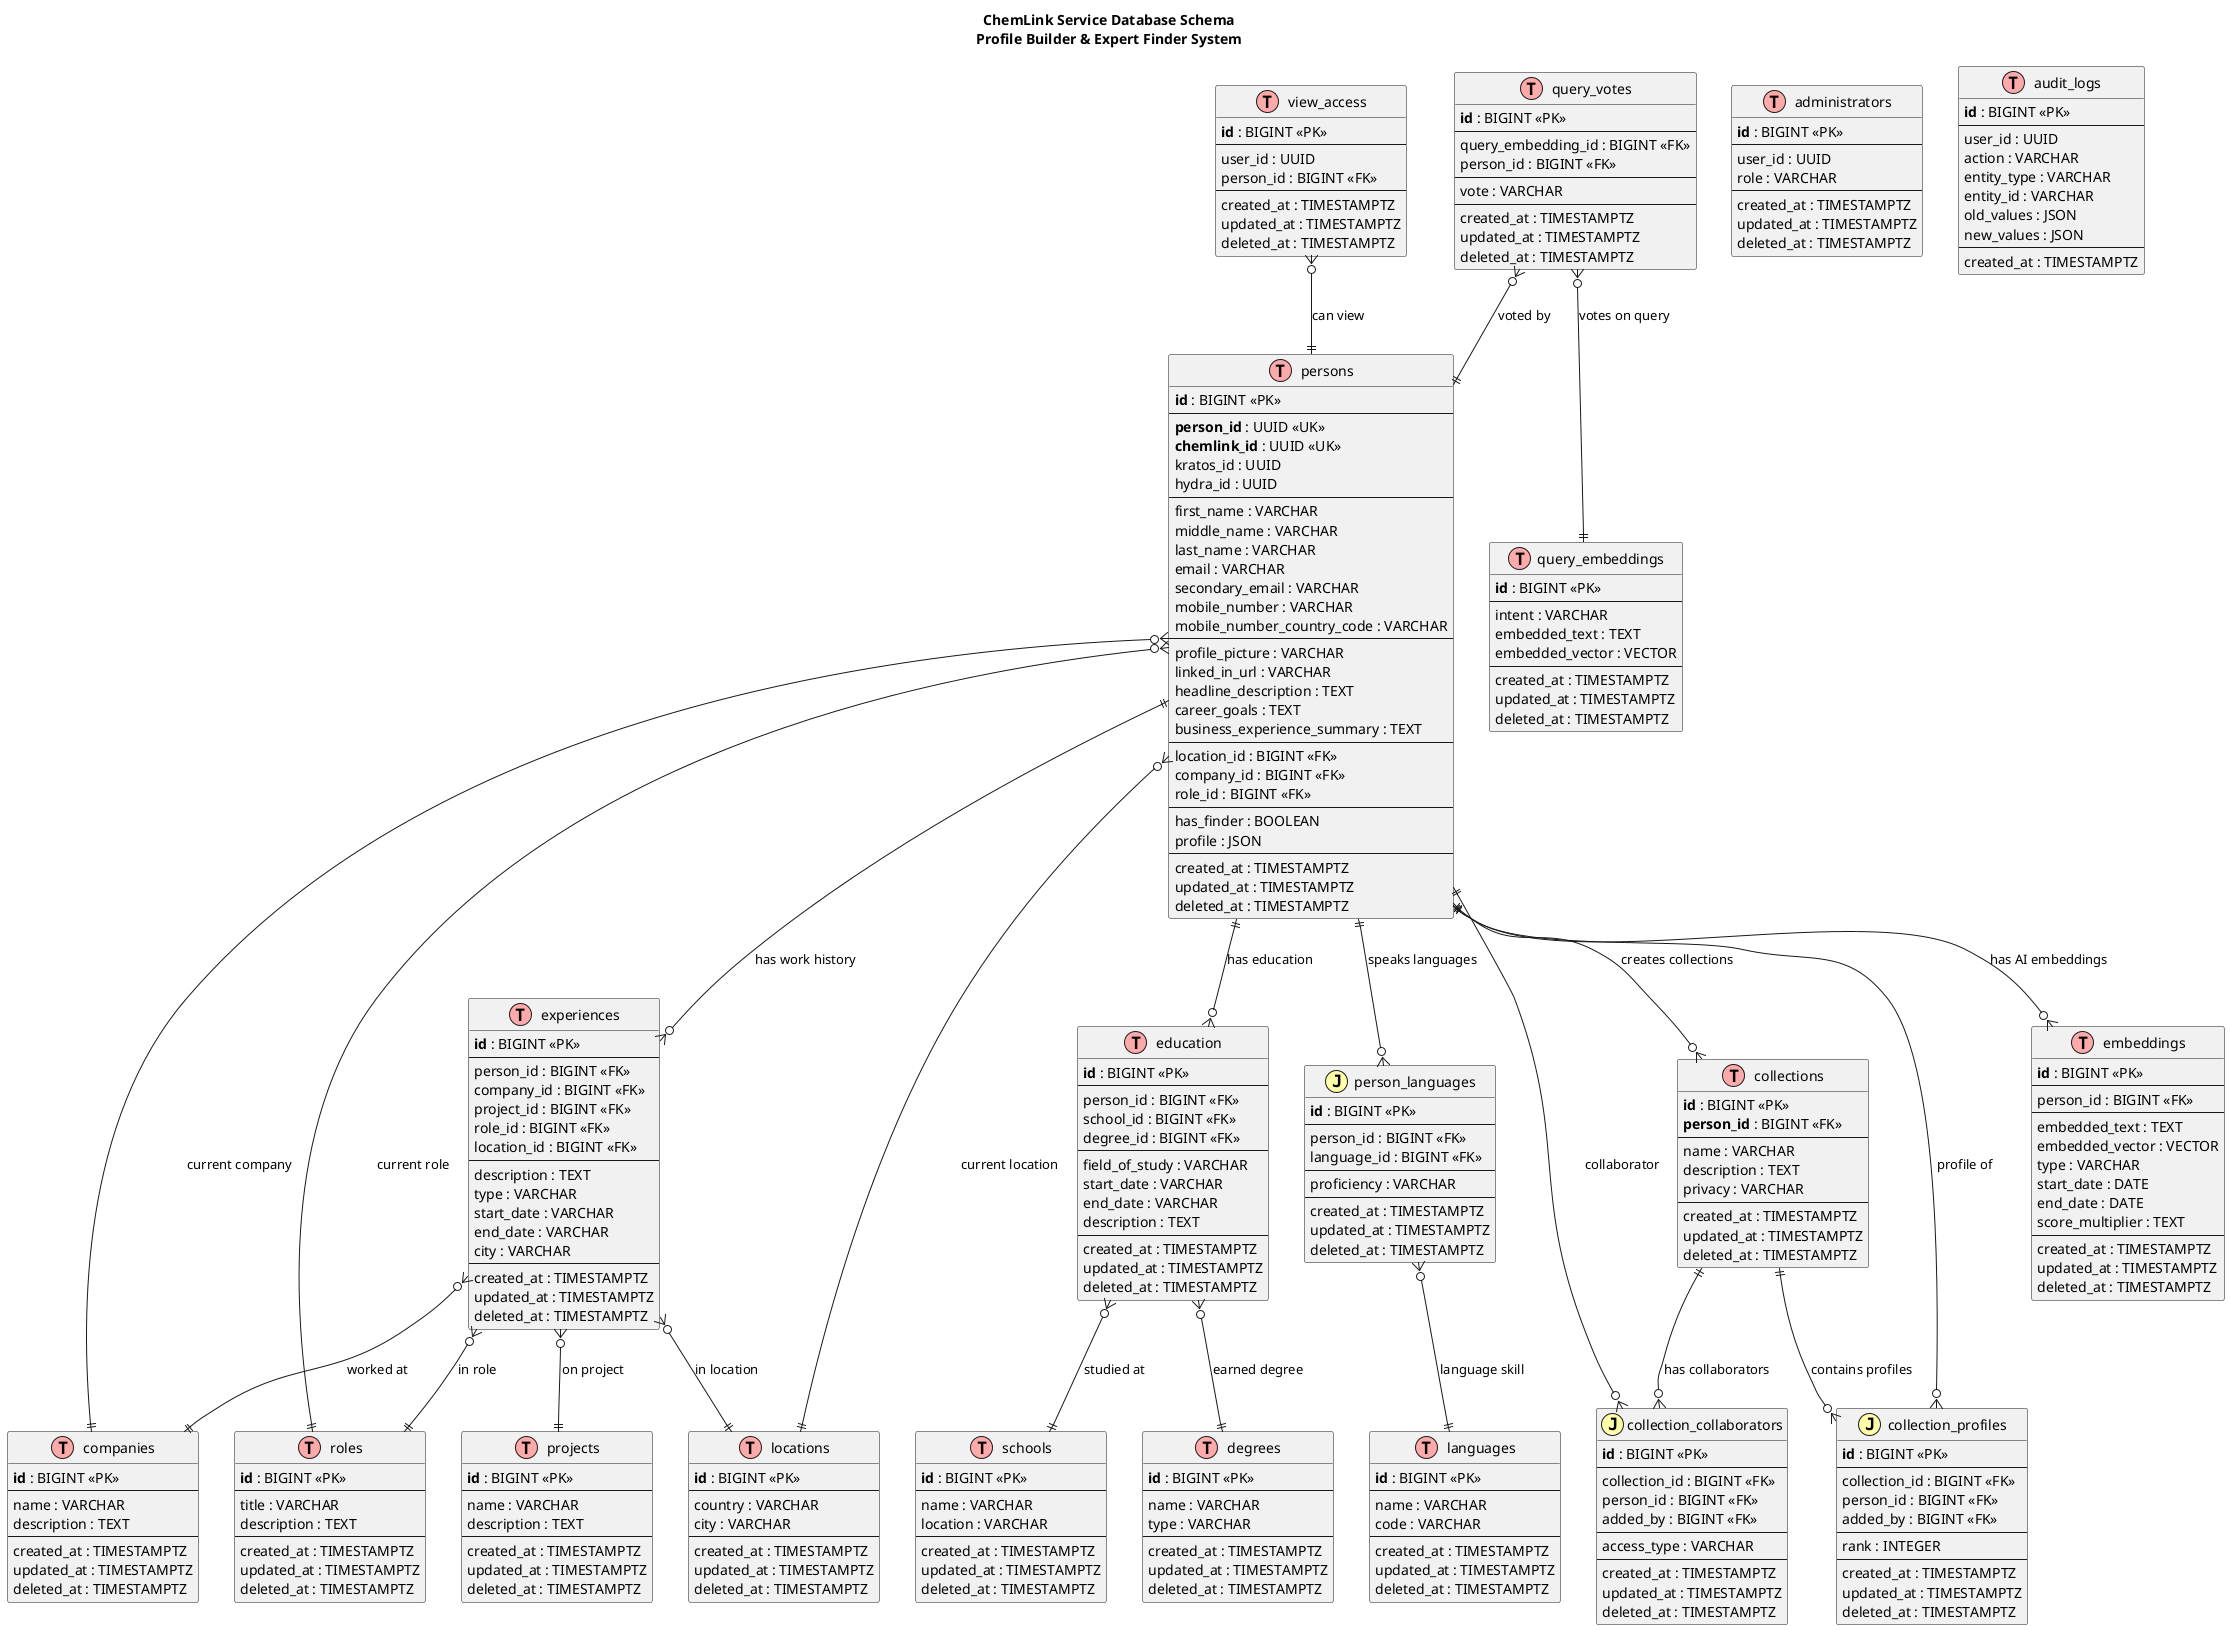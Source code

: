 @startuml ChemLink Service Database ERD
!define table(x) entity x << (T,#FFAAAA) >>
!define view(x) entity x << (V,#AAFFAA) >>
!define junction(x) entity x << (J,#FFFFAA) >>

title ChemLink Service Database Schema\nProfile Builder & Expert Finder System

' Core Profile Management
table(persons) {
  **id** : BIGINT <<PK>>
  --
  **person_id** : UUID <<UK>>
  **chemlink_id** : UUID <<UK>>
  kratos_id : UUID
  hydra_id : UUID
  --
  first_name : VARCHAR
  middle_name : VARCHAR  
  last_name : VARCHAR
  email : VARCHAR
  secondary_email : VARCHAR
  mobile_number : VARCHAR
  mobile_number_country_code : VARCHAR
  --
  profile_picture : VARCHAR
  linked_in_url : VARCHAR
  headline_description : TEXT
  career_goals : TEXT
  business_experience_summary : TEXT
  --
  location_id : BIGINT <<FK>>
  company_id : BIGINT <<FK>>
  role_id : BIGINT <<FK>>
  --
  has_finder : BOOLEAN
  profile : JSON
  --
  created_at : TIMESTAMPTZ
  updated_at : TIMESTAMPTZ
  deleted_at : TIMESTAMPTZ
}

' Professional Experience
table(experiences) {
  **id** : BIGINT <<PK>>
  --
  person_id : BIGINT <<FK>>
  company_id : BIGINT <<FK>>
  project_id : BIGINT <<FK>>
  role_id : BIGINT <<FK>>
  location_id : BIGINT <<FK>>
  --
  description : TEXT
  type : VARCHAR
  start_date : VARCHAR
  end_date : VARCHAR
  city : VARCHAR
  --
  created_at : TIMESTAMPTZ
  updated_at : TIMESTAMPTZ
  deleted_at : TIMESTAMPTZ
}

' Education
table(education) {
  **id** : BIGINT <<PK>>
  --
  person_id : BIGINT <<FK>>
  school_id : BIGINT <<FK>>
  degree_id : BIGINT <<FK>>
  --
  field_of_study : VARCHAR
  start_date : VARCHAR
  end_date : VARCHAR
  description : TEXT
  --
  created_at : TIMESTAMPTZ
  updated_at : TIMESTAMPTZ
  deleted_at : TIMESTAMPTZ
}

' Language Skills
junction(person_languages) {
  **id** : BIGINT <<PK>>
  --
  person_id : BIGINT <<FK>>
  language_id : BIGINT <<FK>>
  --
  proficiency : VARCHAR
  --
  created_at : TIMESTAMPTZ
  updated_at : TIMESTAMPTZ
  deleted_at : TIMESTAMPTZ
}

' Reference Data
table(companies) {
  **id** : BIGINT <<PK>>
  --
  name : VARCHAR
  description : TEXT
  --
  created_at : TIMESTAMPTZ
  updated_at : TIMESTAMPTZ
  deleted_at : TIMESTAMPTZ
}

table(roles) {
  **id** : BIGINT <<PK>>
  --
  title : VARCHAR
  description : TEXT
  --
  created_at : TIMESTAMPTZ
  updated_at : TIMESTAMPTZ
  deleted_at : TIMESTAMPTZ
}

table(projects) {
  **id** : BIGINT <<PK>>
  --
  name : VARCHAR
  description : TEXT
  --
  created_at : TIMESTAMPTZ
  updated_at : TIMESTAMPTZ
  deleted_at : TIMESTAMPTZ
}

table(locations) {
  **id** : BIGINT <<PK>>
  --
  country : VARCHAR
  city : VARCHAR
  --
  created_at : TIMESTAMPTZ
  updated_at : TIMESTAMPTZ
  deleted_at : TIMESTAMPTZ
}

table(schools) {
  **id** : BIGINT <<PK>>
  --
  name : VARCHAR
  location : VARCHAR
  --
  created_at : TIMESTAMPTZ
  updated_at : TIMESTAMPTZ
  deleted_at : TIMESTAMPTZ
}

table(degrees) {
  **id** : BIGINT <<PK>>
  --
  name : VARCHAR
  type : VARCHAR
  --
  created_at : TIMESTAMPTZ
  updated_at : TIMESTAMPTZ
  deleted_at : TIMESTAMPTZ
}

table(languages) {
  **id** : BIGINT <<PK>>
  --
  name : VARCHAR
  code : VARCHAR
  --
  created_at : TIMESTAMPTZ
  updated_at : TIMESTAMPTZ
  deleted_at : TIMESTAMPTZ
}

' Expert Finder Features
table(collections) {
  **id** : BIGINT <<PK>>
  **person_id** : BIGINT <<FK>>
  --
  name : VARCHAR
  description : TEXT
  privacy : VARCHAR
  --
  created_at : TIMESTAMPTZ
  updated_at : TIMESTAMPTZ
  deleted_at : TIMESTAMPTZ
}

junction(collection_profiles) {
  **id** : BIGINT <<PK>>
  --
  collection_id : BIGINT <<FK>>
  person_id : BIGINT <<FK>>
  added_by : BIGINT <<FK>>
  --
  rank : INTEGER
  --
  created_at : TIMESTAMPTZ
  updated_at : TIMESTAMPTZ
  deleted_at : TIMESTAMPTZ
}

junction(collection_collaborators) {
  **id** : BIGINT <<PK>>
  --
  collection_id : BIGINT <<FK>>
  person_id : BIGINT <<FK>>
  added_by : BIGINT <<FK>>
  --
  access_type : VARCHAR
  --
  created_at : TIMESTAMPTZ
  updated_at : TIMESTAMPTZ
  deleted_at : TIMESTAMPTZ
}

' AI/ML Features
table(embeddings) {
  **id** : BIGINT <<PK>>
  --
  person_id : BIGINT <<FK>>
  --
  embedded_text : TEXT
  embedded_vector : VECTOR
  type : VARCHAR
  start_date : DATE
  end_date : DATE
  score_multiplier : TEXT
  --
  created_at : TIMESTAMPTZ
  updated_at : TIMESTAMPTZ
  deleted_at : TIMESTAMPTZ
}

table(query_embeddings) {
  **id** : BIGINT <<PK>>
  --
  intent : VARCHAR
  embedded_text : TEXT
  embedded_vector : VECTOR
  --
  created_at : TIMESTAMPTZ
  updated_at : TIMESTAMPTZ
  deleted_at : TIMESTAMPTZ
}

table(query_votes) {
  **id** : BIGINT <<PK>>
  --
  query_embedding_id : BIGINT <<FK>>
  person_id : BIGINT <<FK>>
  --
  vote : VARCHAR
  --
  created_at : TIMESTAMPTZ
  updated_at : TIMESTAMPTZ
  deleted_at : TIMESTAMPTZ
}

' System Tables
table(view_access) {
  **id** : BIGINT <<PK>>
  --
  user_id : UUID
  person_id : BIGINT <<FK>>
  --
  created_at : TIMESTAMPTZ
  updated_at : TIMESTAMPTZ
  deleted_at : TIMESTAMPTZ
}

table(administrators) {
  **id** : BIGINT <<PK>>
  --
  user_id : UUID
  role : VARCHAR
  --
  created_at : TIMESTAMPTZ
  updated_at : TIMESTAMPTZ
  deleted_at : TIMESTAMPTZ
}

table(audit_logs) {
  **id** : BIGINT <<PK>>
  --
  user_id : UUID
  action : VARCHAR
  entity_type : VARCHAR
  entity_id : VARCHAR
  old_values : JSON
  new_values : JSON
  --
  created_at : TIMESTAMPTZ
}

' Core Relationships
persons ||--o{ experiences : "has work history"
persons ||--o{ education : "has education"
persons ||--o{ person_languages : "speaks languages"
persons ||--o{ collections : "creates collections"
persons ||--o{ embeddings : "has AI embeddings"

experiences }o--|| companies : "worked at"
experiences }o--|| roles : "in role"
experiences }o--|| projects : "on project"
experiences }o--|| locations : "in location"

education }o--|| schools : "studied at"
education }o--|| degrees : "earned degree"

person_languages }o--|| languages : "language skill"

persons }o--|| locations : "current location"
persons }o--|| companies : "current company"
persons }o--|| roles : "current role"

' Collection Relationships
collections ||--o{ collection_profiles : "contains profiles"
collections ||--o{ collection_collaborators : "has collaborators"
collection_profiles }o--|| persons : "profile of"
collection_collaborators }o--|| persons : "collaborator"

' AI/ML Relationships
query_votes }o--|| query_embeddings : "votes on query"
query_votes }o--|| persons : "voted by"

' Access Control
view_access }o--|| persons : "can view"
@enduml